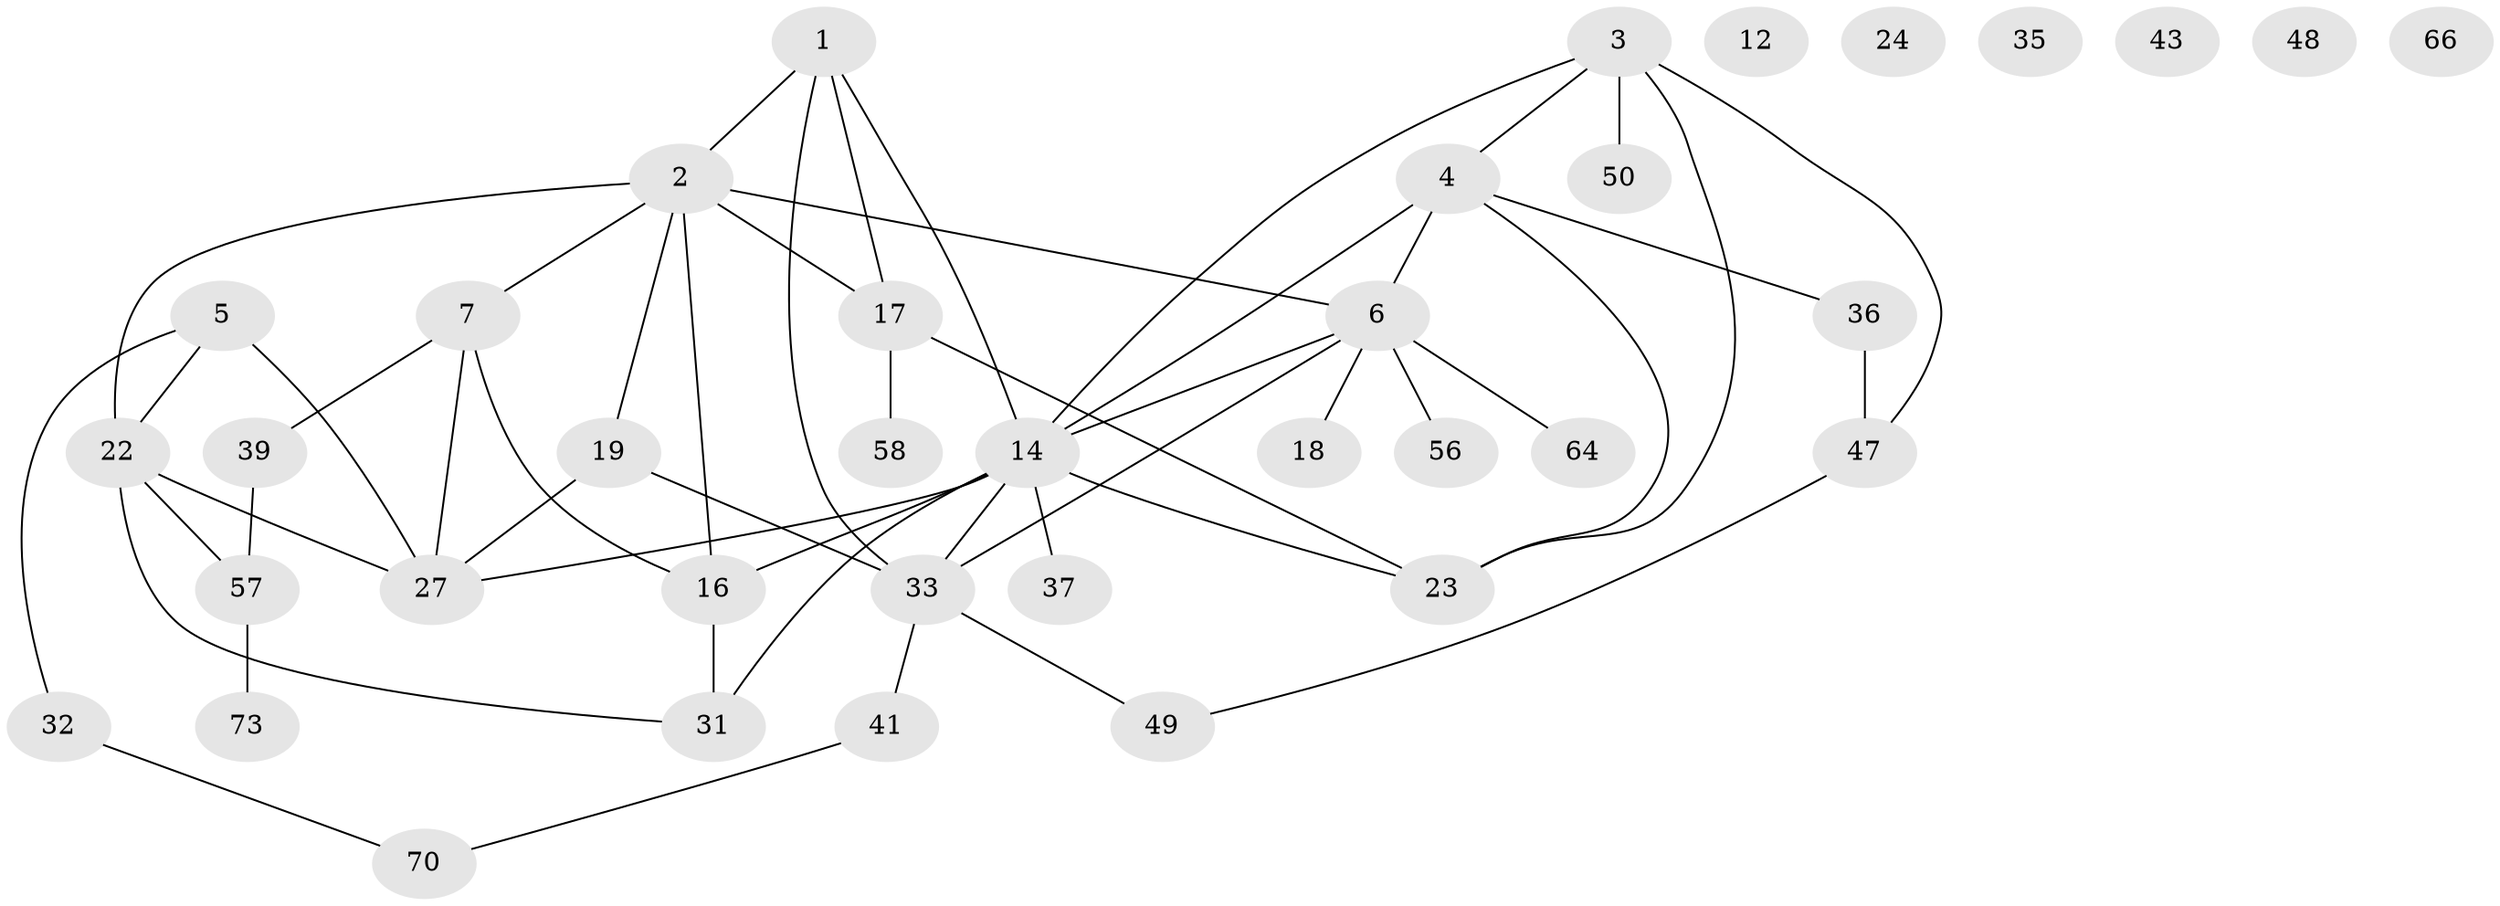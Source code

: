 // original degree distribution, {3: 0.32432432432432434, 2: 0.20270270270270271, 1: 0.22972972972972974, 8: 0.013513513513513514, 4: 0.0945945945945946, 5: 0.04054054054054054, 0: 0.06756756756756757, 6: 0.02702702702702703}
// Generated by graph-tools (version 1.1) at 2025/13/03/09/25 04:13:00]
// undirected, 37 vertices, 52 edges
graph export_dot {
graph [start="1"]
  node [color=gray90,style=filled];
  1 [super="+15"];
  2 [super="+25+61"];
  3 [super="+9"];
  4 [super="+62+40+26+13"];
  5 [super="+28"];
  6 [super="+8+11"];
  7 [super="+10"];
  12;
  14 [super="+20"];
  16 [super="+21+44"];
  17 [super="+65"];
  18;
  19 [super="+52"];
  22 [super="+45+68"];
  23;
  24;
  27 [super="+59+42+30"];
  31;
  32 [super="+34"];
  33 [super="+60+51"];
  35;
  36;
  37;
  39 [super="+46"];
  41;
  43;
  47;
  48 [super="+53"];
  49;
  50;
  56;
  57;
  58;
  64;
  66;
  70 [super="+74"];
  73;
  1 -- 33;
  1 -- 2;
  1 -- 14;
  1 -- 17;
  2 -- 17;
  2 -- 7;
  2 -- 16;
  2 -- 19;
  2 -- 22;
  2 -- 6;
  3 -- 50;
  3 -- 4;
  3 -- 23;
  3 -- 14;
  3 -- 47;
  4 -- 23;
  4 -- 36;
  4 -- 14;
  4 -- 6 [weight=2];
  5 -- 32;
  5 -- 27;
  5 -- 22;
  6 -- 18;
  6 -- 14;
  6 -- 56;
  6 -- 64;
  6 -- 33;
  7 -- 39;
  7 -- 27;
  7 -- 16;
  14 -- 16 [weight=2];
  14 -- 37;
  14 -- 23;
  14 -- 31;
  14 -- 27;
  14 -- 33;
  16 -- 31;
  17 -- 58;
  17 -- 23;
  19 -- 27;
  19 -- 33;
  22 -- 27;
  22 -- 57;
  22 -- 31;
  32 -- 70;
  33 -- 49;
  33 -- 41;
  36 -- 47;
  39 -- 57;
  41 -- 70;
  47 -- 49;
  57 -- 73;
}
